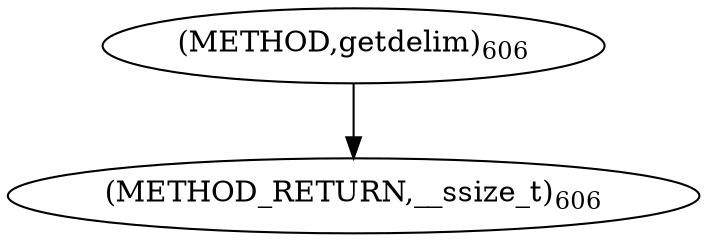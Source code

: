 digraph "getdelim" {  
"30257" [label = <(METHOD,getdelim)<SUB>606</SUB>> ]
"30262" [label = <(METHOD_RETURN,__ssize_t)<SUB>606</SUB>> ]
  "30257" -> "30262" 
}
